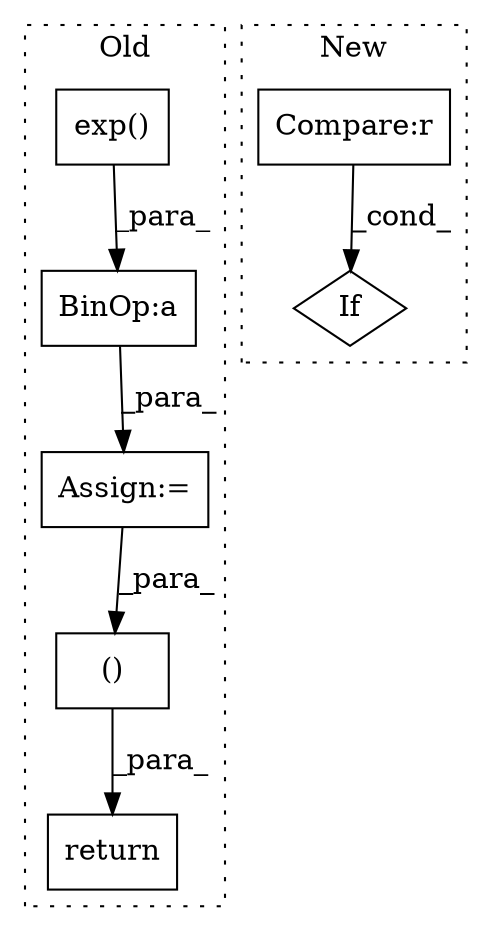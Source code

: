 digraph G {
subgraph cluster0 {
1 [label="exp()" a="75" s="2356,2378" l="10,1" shape="box"];
3 [label="Assign:=" a="68" s="2406" l="3" shape="box"];
5 [label="return" a="93" s="2447" l="7" shape="box"];
6 [label="()" a="54" s="2502" l="11" shape="box"];
7 [label="BinOp:a" a="82" s="2379" l="3" shape="box"];
label = "Old";
style="dotted";
}
subgraph cluster1 {
2 [label="If" a="96" s="2583,2617" l="3,14" shape="diamond"];
4 [label="Compare:r" a="40" s="2586" l="31" shape="box"];
label = "New";
style="dotted";
}
1 -> 7 [label="_para_"];
3 -> 6 [label="_para_"];
4 -> 2 [label="_cond_"];
6 -> 5 [label="_para_"];
7 -> 3 [label="_para_"];
}